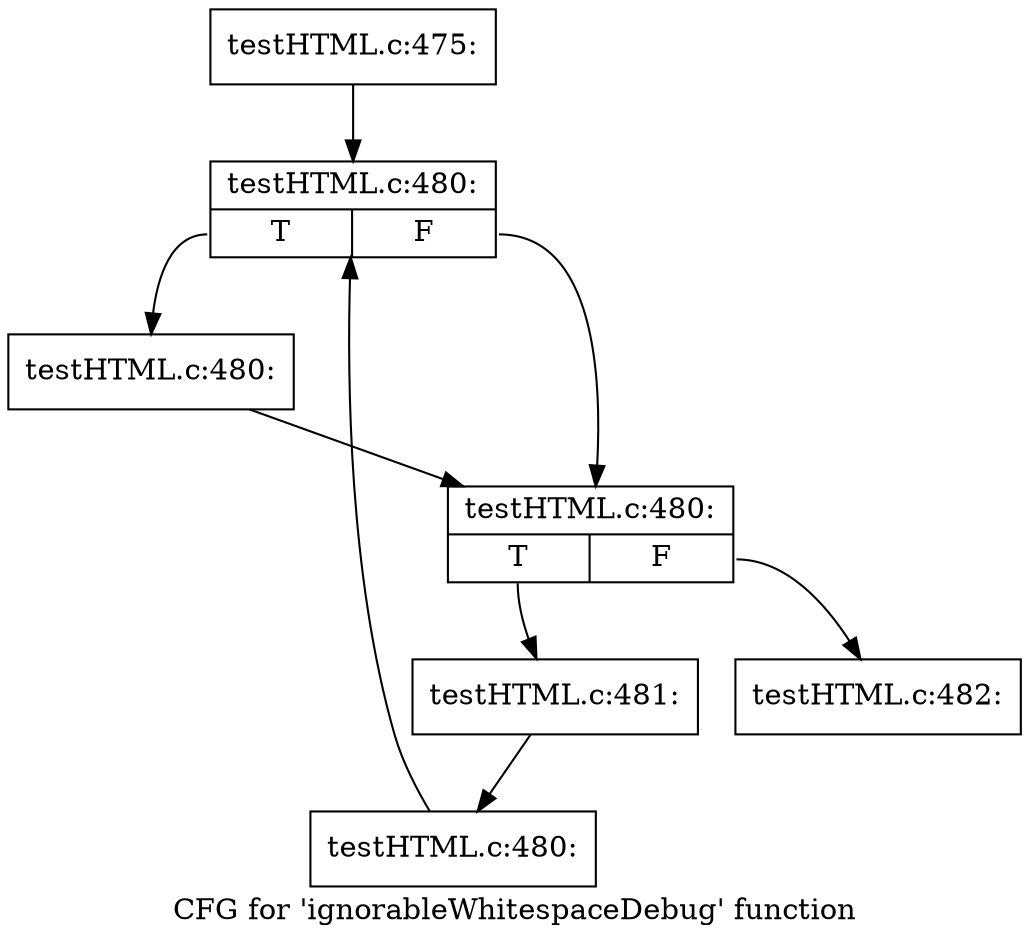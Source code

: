 digraph "CFG for 'ignorableWhitespaceDebug' function" {
	label="CFG for 'ignorableWhitespaceDebug' function";

	Node0x44fdd60 [shape=record,label="{testHTML.c:475:}"];
	Node0x44fdd60 -> Node0x4500e00;
	Node0x4500e00 [shape=record,label="{testHTML.c:480:|{<s0>T|<s1>F}}"];
	Node0x4500e00:s0 -> Node0x45011b0;
	Node0x4500e00:s1 -> Node0x4501160;
	Node0x45011b0 [shape=record,label="{testHTML.c:480:}"];
	Node0x45011b0 -> Node0x4501160;
	Node0x4501160 [shape=record,label="{testHTML.c:480:|{<s0>T|<s1>F}}"];
	Node0x4501160:s0 -> Node0x45010e0;
	Node0x4501160:s1 -> Node0x4500c60;
	Node0x45010e0 [shape=record,label="{testHTML.c:481:}"];
	Node0x45010e0 -> Node0x4501050;
	Node0x4501050 [shape=record,label="{testHTML.c:480:}"];
	Node0x4501050 -> Node0x4500e00;
	Node0x4500c60 [shape=record,label="{testHTML.c:482:}"];
}
